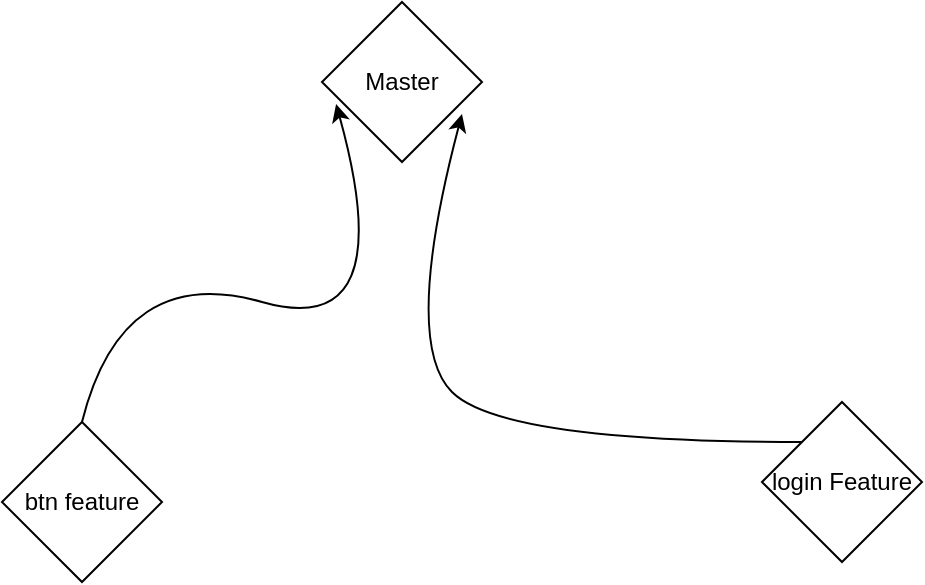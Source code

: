 <mxfile>
    <diagram id="tppe7xUDTOXiryr-dePL" name="Page-1">
        <mxGraphModel dx="564" dy="430" grid="1" gridSize="10" guides="1" tooltips="1" connect="1" arrows="1" fold="1" page="1" pageScale="1" pageWidth="850" pageHeight="1100" math="0" shadow="0">
            <root>
                <mxCell id="0"/>
                <mxCell id="1" parent="0"/>
                <mxCell id="2" value="Master" style="rhombus;whiteSpace=wrap;html=1;" vertex="1" parent="1">
                    <mxGeometry x="230" y="20" width="80" height="80" as="geometry"/>
                </mxCell>
                <mxCell id="3" value="btn feature&lt;br&gt;" style="rhombus;whiteSpace=wrap;html=1;" vertex="1" parent="1">
                    <mxGeometry x="70" y="230" width="80" height="80" as="geometry"/>
                </mxCell>
                <mxCell id="4" value="login Feature" style="rhombus;whiteSpace=wrap;html=1;" vertex="1" parent="1">
                    <mxGeometry x="450" y="220" width="80" height="80" as="geometry"/>
                </mxCell>
                <mxCell id="5" value="" style="curved=1;endArrow=classic;html=1;entryX=0.088;entryY=0.638;entryDx=0;entryDy=0;entryPerimeter=0;exitX=0.5;exitY=0;exitDx=0;exitDy=0;" edge="1" parent="1" source="3" target="2">
                    <mxGeometry width="50" height="50" relative="1" as="geometry">
                        <mxPoint x="270" y="240" as="sourcePoint"/>
                        <mxPoint x="320" y="190" as="targetPoint"/>
                        <Array as="points">
                            <mxPoint x="130" y="150"/>
                            <mxPoint x="270" y="190"/>
                        </Array>
                    </mxGeometry>
                </mxCell>
                <mxCell id="7" value="" style="curved=1;endArrow=classic;html=1;entryX=0.875;entryY=0.7;entryDx=0;entryDy=0;entryPerimeter=0;exitX=0;exitY=0;exitDx=0;exitDy=0;" edge="1" parent="1" source="4" target="2">
                    <mxGeometry width="50" height="50" relative="1" as="geometry">
                        <mxPoint x="270" y="240" as="sourcePoint"/>
                        <mxPoint x="320" y="190" as="targetPoint"/>
                        <Array as="points">
                            <mxPoint x="320" y="240"/>
                            <mxPoint x="270" y="190"/>
                        </Array>
                    </mxGeometry>
                </mxCell>
            </root>
        </mxGraphModel>
    </diagram>
</mxfile>